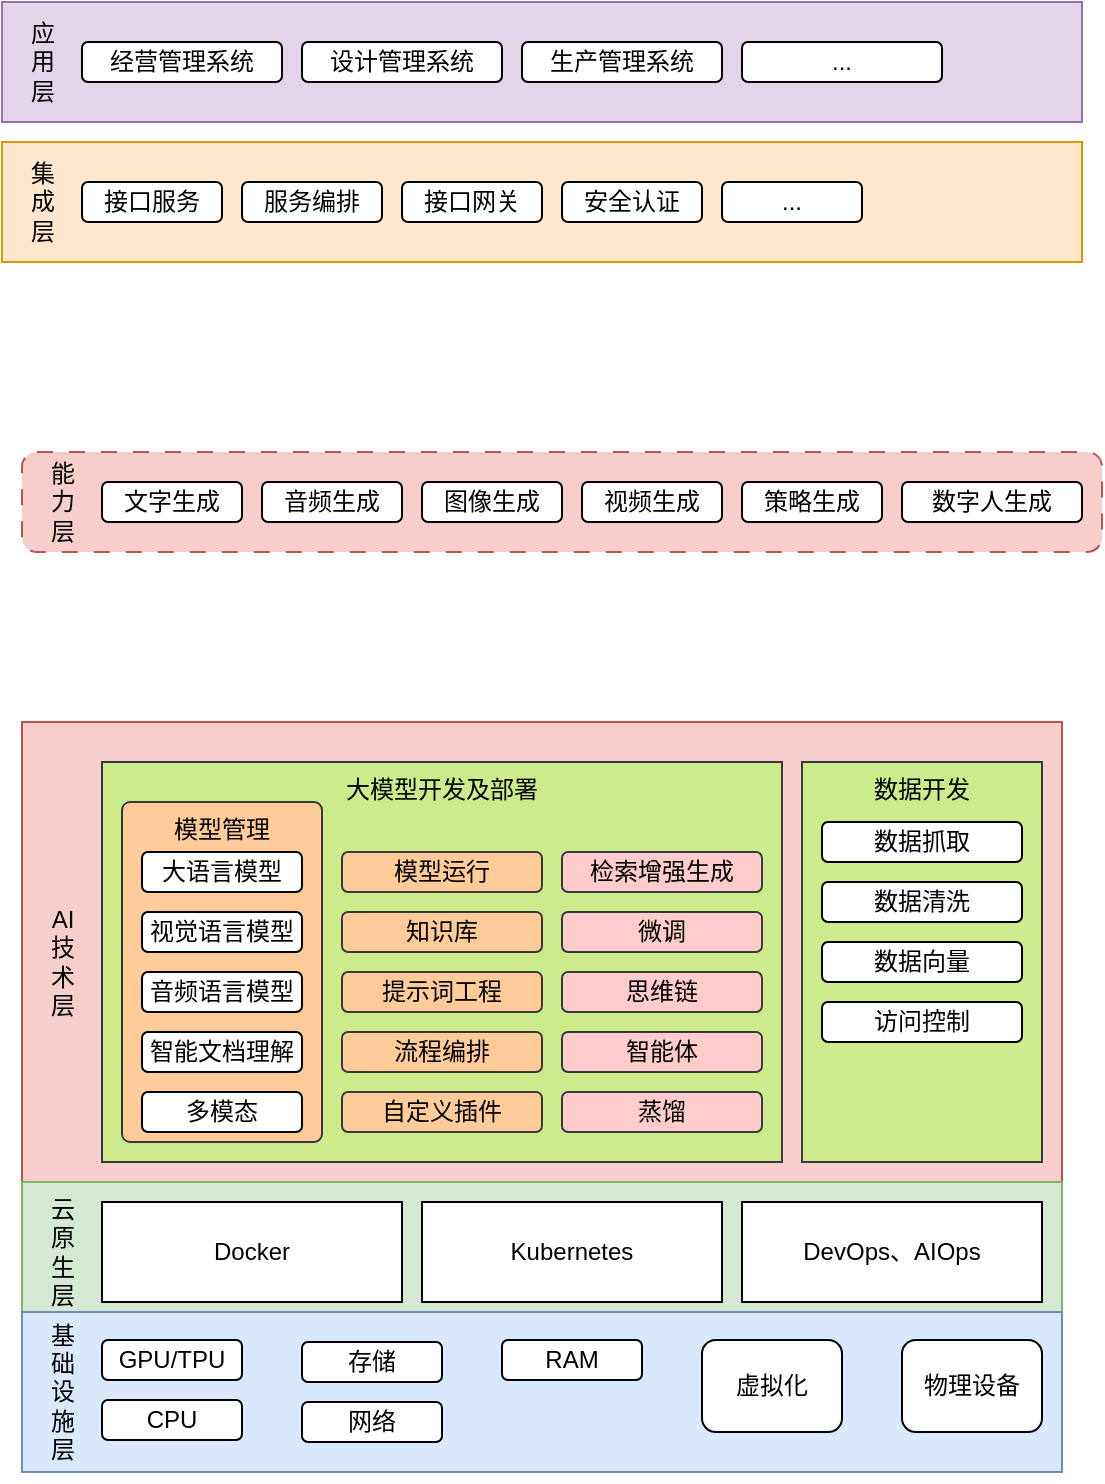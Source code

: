 <mxfile version="27.0.1" pages="2">
  <diagram name="第 1 页" id="veRPcf9bUdk8YbttKOA-">
    <mxGraphModel dx="786" dy="469" grid="1" gridSize="10" guides="1" tooltips="1" connect="1" arrows="1" fold="1" page="1" pageScale="1" pageWidth="827" pageHeight="1169" math="0" shadow="0">
      <root>
        <mxCell id="0" />
        <mxCell id="1" parent="0" />
        <mxCell id="DdCZI7sGwDG0cpfRlnXC-48" value="" style="rounded=0;whiteSpace=wrap;html=1;fillColor=#ffe6cc;strokeColor=#d79b00;" parent="1" vertex="1">
          <mxGeometry x="110" y="160" width="540" height="60" as="geometry" />
        </mxCell>
        <mxCell id="DdCZI7sGwDG0cpfRlnXC-49" value="&lt;div&gt;集&lt;/div&gt;&lt;div&gt;成&lt;/div&gt;&lt;div&gt;&lt;div&gt;&lt;div&gt;层&lt;/div&gt;&lt;/div&gt;&lt;/div&gt;" style="text;html=1;align=center;verticalAlign=middle;resizable=0;points=[];autosize=1;strokeColor=none;fillColor=none;" parent="1" vertex="1">
          <mxGeometry x="110" y="160" width="40" height="60" as="geometry" />
        </mxCell>
        <mxCell id="DdCZI7sGwDG0cpfRlnXC-50" value="接口服务" style="rounded=1;whiteSpace=wrap;html=1;verticalAlign=middle;" parent="1" vertex="1">
          <mxGeometry x="150" y="180" width="70" height="20" as="geometry" />
        </mxCell>
        <mxCell id="DdCZI7sGwDG0cpfRlnXC-51" value="服务编排" style="rounded=1;whiteSpace=wrap;html=1;verticalAlign=middle;" parent="1" vertex="1">
          <mxGeometry x="230" y="180" width="70" height="20" as="geometry" />
        </mxCell>
        <mxCell id="DdCZI7sGwDG0cpfRlnXC-53" value="接口网关" style="rounded=1;whiteSpace=wrap;html=1;verticalAlign=middle;" parent="1" vertex="1">
          <mxGeometry x="310" y="180" width="70" height="20" as="geometry" />
        </mxCell>
        <mxCell id="DdCZI7sGwDG0cpfRlnXC-54" value="安全认证" style="rounded=1;whiteSpace=wrap;html=1;verticalAlign=middle;" parent="1" vertex="1">
          <mxGeometry x="390" y="180" width="70" height="20" as="geometry" />
        </mxCell>
        <mxCell id="DdCZI7sGwDG0cpfRlnXC-55" value="..." style="rounded=1;whiteSpace=wrap;html=1;verticalAlign=middle;" parent="1" vertex="1">
          <mxGeometry x="470" y="180" width="70" height="20" as="geometry" />
        </mxCell>
        <mxCell id="DdCZI7sGwDG0cpfRlnXC-56" value="" style="rounded=0;whiteSpace=wrap;html=1;fillColor=#e1d5e7;strokeColor=#9673a6;" parent="1" vertex="1">
          <mxGeometry x="110" y="90" width="540" height="60" as="geometry" />
        </mxCell>
        <mxCell id="DdCZI7sGwDG0cpfRlnXC-57" value="&lt;div&gt;&lt;span style=&quot;background-color: transparent; color: light-dark(rgb(0, 0, 0), rgb(255, 255, 255));&quot;&gt;应&lt;/span&gt;&lt;/div&gt;&lt;div&gt;&lt;span style=&quot;background-color: transparent; color: light-dark(rgb(0, 0, 0), rgb(255, 255, 255));&quot;&gt;用&lt;/span&gt;&lt;/div&gt;&lt;div&gt;&lt;span style=&quot;background-color: transparent; color: light-dark(rgb(0, 0, 0), rgb(255, 255, 255));&quot;&gt;层&lt;/span&gt;&lt;/div&gt;" style="text;html=1;align=center;verticalAlign=middle;resizable=0;points=[];autosize=1;strokeColor=none;fillColor=none;" parent="1" vertex="1">
          <mxGeometry x="110" y="90" width="40" height="60" as="geometry" />
        </mxCell>
        <mxCell id="DdCZI7sGwDG0cpfRlnXC-58" value="经营管理系统" style="rounded=1;whiteSpace=wrap;html=1;verticalAlign=middle;" parent="1" vertex="1">
          <mxGeometry x="150" y="110" width="100" height="20" as="geometry" />
        </mxCell>
        <mxCell id="DdCZI7sGwDG0cpfRlnXC-59" value="设计管理系统" style="rounded=1;whiteSpace=wrap;html=1;verticalAlign=middle;" parent="1" vertex="1">
          <mxGeometry x="260" y="110" width="100" height="20" as="geometry" />
        </mxCell>
        <mxCell id="DdCZI7sGwDG0cpfRlnXC-60" value="生产管理系统" style="rounded=1;whiteSpace=wrap;html=1;verticalAlign=middle;" parent="1" vertex="1">
          <mxGeometry x="370" y="110" width="100" height="20" as="geometry" />
        </mxCell>
        <mxCell id="DdCZI7sGwDG0cpfRlnXC-62" value="..." style="rounded=1;whiteSpace=wrap;html=1;verticalAlign=middle;" parent="1" vertex="1">
          <mxGeometry x="480" y="110" width="100" height="20" as="geometry" />
        </mxCell>
        <mxCell id="DdCZI7sGwDG0cpfRlnXC-1" value="" style="rounded=0;whiteSpace=wrap;html=1;align=center;horizontal=0;verticalAlign=top;fillColor=#f8cecc;strokeColor=#b85450;" parent="1" vertex="1">
          <mxGeometry x="120" y="450" width="520" height="230" as="geometry" />
        </mxCell>
        <mxCell id="DdCZI7sGwDG0cpfRlnXC-3" value="" style="rounded=0;whiteSpace=wrap;html=1;align=center;horizontal=0;verticalAlign=top;fillColor=#d5e8d4;strokeColor=#82b366;" parent="1" vertex="1">
          <mxGeometry x="120" y="680" width="520" height="70" as="geometry" />
        </mxCell>
        <mxCell id="DdCZI7sGwDG0cpfRlnXC-4" value="" style="rounded=0;whiteSpace=wrap;html=1;align=center;horizontal=0;verticalAlign=top;fillColor=#dae8fc;strokeColor=#6c8ebf;" parent="1" vertex="1">
          <mxGeometry x="120" y="745" width="520" height="80" as="geometry" />
        </mxCell>
        <mxCell id="DdCZI7sGwDG0cpfRlnXC-6" value="基&lt;div&gt;础&lt;/div&gt;&lt;div&gt;设&lt;/div&gt;&lt;div&gt;施&lt;/div&gt;&lt;div&gt;层&lt;/div&gt;" style="text;html=1;align=center;verticalAlign=middle;resizable=0;points=[];autosize=1;strokeColor=none;fillColor=none;" parent="1" vertex="1">
          <mxGeometry x="120" y="740" width="40" height="90" as="geometry" />
        </mxCell>
        <mxCell id="DdCZI7sGwDG0cpfRlnXC-7" value="云&lt;div&gt;原&lt;/div&gt;&lt;div&gt;生&lt;br&gt;&lt;div&gt;层&lt;/div&gt;&lt;/div&gt;" style="text;html=1;align=center;verticalAlign=middle;resizable=0;points=[];autosize=1;strokeColor=none;fillColor=none;" parent="1" vertex="1">
          <mxGeometry x="120" y="680" width="40" height="70" as="geometry" />
        </mxCell>
        <mxCell id="DdCZI7sGwDG0cpfRlnXC-8" value="&lt;div&gt;AI&lt;/div&gt;&lt;div&gt;技&lt;/div&gt;&lt;div&gt;术&lt;/div&gt;&lt;div&gt;&lt;div&gt;&lt;div&gt;层&lt;/div&gt;&lt;/div&gt;&lt;/div&gt;" style="text;html=1;align=center;verticalAlign=middle;resizable=0;points=[];autosize=1;strokeColor=none;fillColor=none;" parent="1" vertex="1">
          <mxGeometry x="120" y="535" width="40" height="70" as="geometry" />
        </mxCell>
        <mxCell id="DdCZI7sGwDG0cpfRlnXC-12" value="大模型开发及部署" style="rounded=0;whiteSpace=wrap;html=1;horizontal=1;verticalAlign=top;fillColor=#cdeb8b;strokeColor=#36393d;" parent="1" vertex="1">
          <mxGeometry x="160" y="470" width="340" height="200" as="geometry" />
        </mxCell>
        <mxCell id="DdCZI7sGwDG0cpfRlnXC-23" value="模型管理" style="rounded=1;whiteSpace=wrap;html=1;fillColor=#ffcc99;strokeColor=#36393d;arcSize=4;verticalAlign=top;" parent="1" vertex="1">
          <mxGeometry x="170" y="490" width="100" height="170" as="geometry" />
        </mxCell>
        <mxCell id="DdCZI7sGwDG0cpfRlnXC-24" value="检索增强生成" style="rounded=1;whiteSpace=wrap;html=1;fillColor=#ffcccc;strokeColor=#36393d;" parent="1" vertex="1">
          <mxGeometry x="390" y="515" width="100" height="20" as="geometry" />
        </mxCell>
        <mxCell id="DdCZI7sGwDG0cpfRlnXC-25" value="模型运行" style="rounded=1;whiteSpace=wrap;html=1;fillColor=#ffcc99;strokeColor=#36393d;" parent="1" vertex="1">
          <mxGeometry x="280" y="515" width="100" height="20" as="geometry" />
        </mxCell>
        <mxCell id="DdCZI7sGwDG0cpfRlnXC-26" value="知识库" style="rounded=1;whiteSpace=wrap;html=1;fillColor=#ffcc99;strokeColor=#36393d;" parent="1" vertex="1">
          <mxGeometry x="280" y="545" width="100" height="20" as="geometry" />
        </mxCell>
        <mxCell id="DdCZI7sGwDG0cpfRlnXC-28" value="提示词工程" style="rounded=1;whiteSpace=wrap;html=1;fillColor=#ffcc99;strokeColor=#36393d;" parent="1" vertex="1">
          <mxGeometry x="280" y="575" width="100" height="20" as="geometry" />
        </mxCell>
        <mxCell id="DdCZI7sGwDG0cpfRlnXC-30" value="微调" style="rounded=1;whiteSpace=wrap;html=1;fillColor=#ffcccc;strokeColor=#36393d;" parent="1" vertex="1">
          <mxGeometry x="390" y="545" width="100" height="20" as="geometry" />
        </mxCell>
        <mxCell id="DdCZI7sGwDG0cpfRlnXC-31" value="思维链" style="rounded=1;whiteSpace=wrap;html=1;fillColor=#ffcccc;strokeColor=#36393d;" parent="1" vertex="1">
          <mxGeometry x="390" y="575" width="100" height="20" as="geometry" />
        </mxCell>
        <mxCell id="DdCZI7sGwDG0cpfRlnXC-32" value="流程编排" style="rounded=1;whiteSpace=wrap;html=1;fillColor=#ffcc99;strokeColor=#36393d;" parent="1" vertex="1">
          <mxGeometry x="280" y="605" width="100" height="20" as="geometry" />
        </mxCell>
        <mxCell id="DdCZI7sGwDG0cpfRlnXC-33" value="智能体" style="rounded=1;whiteSpace=wrap;html=1;fillColor=#ffcccc;strokeColor=#36393d;" parent="1" vertex="1">
          <mxGeometry x="390" y="605" width="100" height="20" as="geometry" />
        </mxCell>
        <mxCell id="DdCZI7sGwDG0cpfRlnXC-35" value="Docker" style="rounded=0;whiteSpace=wrap;html=1;" parent="1" vertex="1">
          <mxGeometry x="160" y="690" width="150" height="50" as="geometry" />
        </mxCell>
        <mxCell id="DdCZI7sGwDG0cpfRlnXC-36" value="Kubernetes" style="rounded=0;whiteSpace=wrap;html=1;" parent="1" vertex="1">
          <mxGeometry x="320" y="690" width="150" height="50" as="geometry" />
        </mxCell>
        <mxCell id="DdCZI7sGwDG0cpfRlnXC-37" value="DevOps、AIOps" style="rounded=0;whiteSpace=wrap;html=1;" parent="1" vertex="1">
          <mxGeometry x="480" y="690" width="150" height="50" as="geometry" />
        </mxCell>
        <mxCell id="DdCZI7sGwDG0cpfRlnXC-38" value="" style="rounded=1;whiteSpace=wrap;html=1;dashed=1;dashPattern=8 8;fillColor=#f8cecc;strokeColor=#b85450;" parent="1" vertex="1">
          <mxGeometry x="120" y="315" width="540" height="50" as="geometry" />
        </mxCell>
        <mxCell id="DdCZI7sGwDG0cpfRlnXC-40" value="&lt;div&gt;&lt;div&gt;能&lt;/div&gt;&lt;div&gt;力&lt;/div&gt;&lt;div&gt;&lt;div&gt;&lt;div&gt;层&lt;/div&gt;&lt;/div&gt;&lt;/div&gt;&lt;/div&gt;" style="text;html=1;align=center;verticalAlign=middle;resizable=0;points=[];autosize=1;strokeColor=none;fillColor=none;" parent="1" vertex="1">
          <mxGeometry x="120" y="310" width="40" height="60" as="geometry" />
        </mxCell>
        <mxCell id="DdCZI7sGwDG0cpfRlnXC-41" value="文字生成" style="rounded=1;whiteSpace=wrap;html=1;verticalAlign=middle;" parent="1" vertex="1">
          <mxGeometry x="160" y="330" width="70" height="20" as="geometry" />
        </mxCell>
        <mxCell id="DdCZI7sGwDG0cpfRlnXC-42" value="音频生成" style="rounded=1;whiteSpace=wrap;html=1;verticalAlign=middle;" parent="1" vertex="1">
          <mxGeometry x="240" y="330" width="70" height="20" as="geometry" />
        </mxCell>
        <mxCell id="DdCZI7sGwDG0cpfRlnXC-43" value="图像生成" style="rounded=1;whiteSpace=wrap;html=1;verticalAlign=middle;" parent="1" vertex="1">
          <mxGeometry x="320" y="330" width="70" height="20" as="geometry" />
        </mxCell>
        <mxCell id="DdCZI7sGwDG0cpfRlnXC-44" value="视频生成" style="rounded=1;whiteSpace=wrap;html=1;verticalAlign=middle;" parent="1" vertex="1">
          <mxGeometry x="400" y="330" width="70" height="20" as="geometry" />
        </mxCell>
        <mxCell id="DdCZI7sGwDG0cpfRlnXC-46" value="策略生成" style="rounded=1;whiteSpace=wrap;html=1;verticalAlign=middle;" parent="1" vertex="1">
          <mxGeometry x="480" y="330" width="70" height="20" as="geometry" />
        </mxCell>
        <mxCell id="DdCZI7sGwDG0cpfRlnXC-47" value="数字人生成" style="rounded=1;whiteSpace=wrap;html=1;verticalAlign=middle;" parent="1" vertex="1">
          <mxGeometry x="560" y="330" width="90" height="20" as="geometry" />
        </mxCell>
        <mxCell id="DdCZI7sGwDG0cpfRlnXC-63" value="GPU/TPU" style="rounded=1;whiteSpace=wrap;html=1;verticalAlign=middle;" parent="1" vertex="1">
          <mxGeometry x="160" y="759" width="70" height="20" as="geometry" />
        </mxCell>
        <mxCell id="DdCZI7sGwDG0cpfRlnXC-64" value="CPU" style="rounded=1;whiteSpace=wrap;html=1;verticalAlign=middle;" parent="1" vertex="1">
          <mxGeometry x="160" y="789" width="70" height="20" as="geometry" />
        </mxCell>
        <mxCell id="DdCZI7sGwDG0cpfRlnXC-66" value="存储" style="rounded=1;whiteSpace=wrap;html=1;verticalAlign=middle;" parent="1" vertex="1">
          <mxGeometry x="260" y="760" width="70" height="20" as="geometry" />
        </mxCell>
        <mxCell id="DdCZI7sGwDG0cpfRlnXC-67" value="网络" style="rounded=1;whiteSpace=wrap;html=1;verticalAlign=middle;" parent="1" vertex="1">
          <mxGeometry x="260" y="790" width="70" height="20" as="geometry" />
        </mxCell>
        <mxCell id="DdCZI7sGwDG0cpfRlnXC-68" value="RAM" style="rounded=1;whiteSpace=wrap;html=1;verticalAlign=middle;" parent="1" vertex="1">
          <mxGeometry x="360" y="759" width="70" height="20" as="geometry" />
        </mxCell>
        <mxCell id="DdCZI7sGwDG0cpfRlnXC-69" value="虚拟化" style="rounded=1;whiteSpace=wrap;html=1;verticalAlign=middle;" parent="1" vertex="1">
          <mxGeometry x="460" y="759" width="70" height="46" as="geometry" />
        </mxCell>
        <mxCell id="DdCZI7sGwDG0cpfRlnXC-70" value="物理设备" style="rounded=1;whiteSpace=wrap;html=1;verticalAlign=middle;" parent="1" vertex="1">
          <mxGeometry x="560" y="759" width="70" height="46" as="geometry" />
        </mxCell>
        <mxCell id="hR596wnbBebLEna1b_4g-1" value="蒸馏" style="rounded=1;whiteSpace=wrap;html=1;fillColor=#ffcccc;strokeColor=#36393d;" parent="1" vertex="1">
          <mxGeometry x="390" y="635" width="100" height="20" as="geometry" />
        </mxCell>
        <mxCell id="DdCZI7sGwDG0cpfRlnXC-13" value="大语言模型" style="rounded=1;whiteSpace=wrap;html=1;" parent="1" vertex="1">
          <mxGeometry x="180" y="515" width="80" height="20" as="geometry" />
        </mxCell>
        <mxCell id="DdCZI7sGwDG0cpfRlnXC-14" value="视觉语言模型" style="rounded=1;whiteSpace=wrap;html=1;" parent="1" vertex="1">
          <mxGeometry x="180" y="545" width="80" height="20" as="geometry" />
        </mxCell>
        <mxCell id="DdCZI7sGwDG0cpfRlnXC-15" value="音频语言模型" style="rounded=1;whiteSpace=wrap;html=1;" parent="1" vertex="1">
          <mxGeometry x="180" y="575" width="80" height="20" as="geometry" />
        </mxCell>
        <mxCell id="DdCZI7sGwDG0cpfRlnXC-16" value="智能文档理解" style="rounded=1;whiteSpace=wrap;html=1;" parent="1" vertex="1">
          <mxGeometry x="180" y="605" width="80" height="20" as="geometry" />
        </mxCell>
        <mxCell id="DdCZI7sGwDG0cpfRlnXC-17" value="多模态" style="rounded=1;whiteSpace=wrap;html=1;" parent="1" vertex="1">
          <mxGeometry x="180" y="635" width="80" height="20" as="geometry" />
        </mxCell>
        <mxCell id="EOySsUCPGL9QiOTKFycX-1" value="自定义插件" style="rounded=1;whiteSpace=wrap;html=1;fillColor=#ffcc99;strokeColor=#36393d;verticalAlign=middle;" vertex="1" parent="1">
          <mxGeometry x="280" y="635" width="100" height="20" as="geometry" />
        </mxCell>
        <mxCell id="DdCZI7sGwDG0cpfRlnXC-11" value="数据开发" style="rounded=0;whiteSpace=wrap;html=1;horizontal=1;verticalAlign=top;fillColor=#cdeb8b;strokeColor=#36393d;" parent="1" vertex="1">
          <mxGeometry x="510" y="470" width="120" height="200" as="geometry" />
        </mxCell>
        <mxCell id="DdCZI7sGwDG0cpfRlnXC-19" value="数据抓取" style="rounded=1;whiteSpace=wrap;html=1;" parent="1" vertex="1">
          <mxGeometry x="520" y="500" width="100" height="20" as="geometry" />
        </mxCell>
        <mxCell id="DdCZI7sGwDG0cpfRlnXC-20" value="数据清洗" style="rounded=1;whiteSpace=wrap;html=1;" parent="1" vertex="1">
          <mxGeometry x="520" y="530" width="100" height="20" as="geometry" />
        </mxCell>
        <mxCell id="DdCZI7sGwDG0cpfRlnXC-21" value="数据向量" style="rounded=1;whiteSpace=wrap;html=1;" parent="1" vertex="1">
          <mxGeometry x="520" y="560" width="100" height="20" as="geometry" />
        </mxCell>
        <mxCell id="DdCZI7sGwDG0cpfRlnXC-22" value="访问控制" style="rounded=1;whiteSpace=wrap;html=1;" parent="1" vertex="1">
          <mxGeometry x="520" y="590" width="100" height="20" as="geometry" />
        </mxCell>
      </root>
    </mxGraphModel>
  </diagram>
  <diagram id="AOFhsI_pm90zHFR3Kuve" name="第 2 页">
    <mxGraphModel dx="786" dy="469" grid="1" gridSize="10" guides="1" tooltips="1" connect="1" arrows="1" fold="1" page="1" pageScale="1" pageWidth="827" pageHeight="1169" math="0" shadow="0">
      <root>
        <mxCell id="0" />
        <mxCell id="1" parent="0" />
        <mxCell id="23LsGYQeWHpihlJRXSzl-1" value="" style="rounded=0;whiteSpace=wrap;html=1;align=left;verticalAlign=top;" parent="1" vertex="1">
          <mxGeometry x="200" y="650" width="400" height="70" as="geometry" />
        </mxCell>
        <mxCell id="23LsGYQeWHpihlJRXSzl-2" value="" style="rounded=0;whiteSpace=wrap;html=1;strokeColor=#FF0000;" parent="1" vertex="1">
          <mxGeometry x="200" y="300" width="400" height="340" as="geometry" />
        </mxCell>
        <mxCell id="23LsGYQeWHpihlJRXSzl-3" value="租户下可复用AI成果集市" style="rounded=0;whiteSpace=wrap;html=1;dashed=1;dashPattern=8 8;verticalAlign=top;align=left;fillColor=#f8cecc;strokeColor=#b85450;" parent="1" vertex="1">
          <mxGeometry x="210" y="310" width="380" height="270" as="geometry" />
        </mxCell>
        <mxCell id="23LsGYQeWHpihlJRXSzl-4" value="多业务系统AI应用集成" style="rounded=0;whiteSpace=wrap;html=1;dashed=1;dashPattern=8 8;align=left;verticalAlign=top;" parent="1" vertex="1">
          <mxGeometry x="200" y="240" width="400" height="50" as="geometry" />
        </mxCell>
        <mxCell id="23LsGYQeWHpihlJRXSzl-6" value="IaaS" style="rounded=0;whiteSpace=wrap;html=1;fillColor=#f5f5f5;fontColor=#333333;strokeColor=#666666;" parent="1" vertex="1">
          <mxGeometry x="140" y="650" width="60" height="70" as="geometry" />
        </mxCell>
        <mxCell id="23LsGYQeWHpihlJRXSzl-8" value="算力" style="rounded=1;whiteSpace=wrap;html=1;" parent="1" vertex="1">
          <mxGeometry x="210" y="690" width="120" height="20" as="geometry" />
        </mxCell>
        <mxCell id="23LsGYQeWHpihlJRXSzl-9" value="容器云平台" style="rounded=1;whiteSpace=wrap;html=1;" parent="1" vertex="1">
          <mxGeometry x="210" y="660" width="380" height="20" as="geometry" />
        </mxCell>
        <mxCell id="23LsGYQeWHpihlJRXSzl-10" value="网络" style="rounded=1;whiteSpace=wrap;html=1;" parent="1" vertex="1">
          <mxGeometry x="340" y="690" width="120" height="20" as="geometry" />
        </mxCell>
        <mxCell id="23LsGYQeWHpihlJRXSzl-11" value="存储" style="rounded=1;whiteSpace=wrap;html=1;" parent="1" vertex="1">
          <mxGeometry x="470" y="690" width="120" height="20" as="geometry" />
        </mxCell>
        <mxCell id="23LsGYQeWHpihlJRXSzl-12" value="MaaS&lt;div&gt;&lt;font style=&quot;color: rgb(255, 255, 255);&quot;&gt;（&lt;span style=&quot;text-align: left;&quot;&gt;类海科轻舟平台，&lt;br&gt;&lt;/span&gt;&lt;span style=&quot;text-align: left; background-color: transparent;&quot;&gt;未来向集团平台迁移&lt;/span&gt;）&lt;/font&gt;&lt;/div&gt;" style="rounded=0;whiteSpace=wrap;html=1;fillColor=#e51400;fontColor=#ffffff;strokeColor=#B20000;" parent="1" vertex="1">
          <mxGeometry x="140" y="430" width="60" height="210" as="geometry" />
        </mxCell>
        <mxCell id="23LsGYQeWHpihlJRXSzl-13" value="数据管理" style="rounded=1;whiteSpace=wrap;html=1;verticalAlign=middle;" parent="1" vertex="1">
          <mxGeometry x="210" y="590" width="60" height="40" as="geometry" />
        </mxCell>
        <mxCell id="23LsGYQeWHpihlJRXSzl-15" value="开发环境" style="rounded=1;whiteSpace=wrap;html=1;verticalAlign=middle;" parent="1" vertex="1">
          <mxGeometry x="290" y="590" width="60" height="40" as="geometry" />
        </mxCell>
        <mxCell id="23LsGYQeWHpihlJRXSzl-17" value="模型训练" style="rounded=1;whiteSpace=wrap;html=1;verticalAlign=middle;" parent="1" vertex="1">
          <mxGeometry x="370" y="590" width="60" height="40" as="geometry" />
        </mxCell>
        <mxCell id="23LsGYQeWHpihlJRXSzl-18" value="部署推理" style="rounded=1;whiteSpace=wrap;html=1;verticalAlign=middle;" parent="1" vertex="1">
          <mxGeometry x="450" y="590" width="60" height="40" as="geometry" />
        </mxCell>
        <mxCell id="23LsGYQeWHpihlJRXSzl-20" value="模型管理" style="rounded=1;whiteSpace=wrap;html=1;verticalAlign=middle;" parent="1" vertex="1">
          <mxGeometry x="530" y="590" width="60" height="40" as="geometry" />
        </mxCell>
        <mxCell id="8MBKhF39qyp4rRD7ff5B-1" value="数据集" style="rounded=1;whiteSpace=wrap;html=1;verticalAlign=middle;" parent="1" vertex="1">
          <mxGeometry x="230" y="550" width="60" height="20" as="geometry" />
        </mxCell>
        <mxCell id="8MBKhF39qyp4rRD7ff5B-3" value="算法" style="rounded=1;whiteSpace=wrap;html=1;verticalAlign=middle;" parent="1" vertex="1">
          <mxGeometry x="300" y="550" width="60" height="20" as="geometry" />
        </mxCell>
        <mxCell id="8MBKhF39qyp4rRD7ff5B-4" value="模型" style="rounded=1;whiteSpace=wrap;html=1;verticalAlign=middle;" parent="1" vertex="1">
          <mxGeometry x="370" y="550" width="60" height="20" as="geometry" />
        </mxCell>
        <mxCell id="8MBKhF39qyp4rRD7ff5B-5" value="AI流程" style="rounded=1;whiteSpace=wrap;html=1;verticalAlign=middle;" parent="1" vertex="1">
          <mxGeometry x="440" y="550" width="60" height="20" as="geometry" />
        </mxCell>
        <mxCell id="8MBKhF39qyp4rRD7ff5B-6" value="AI应用" style="rounded=1;whiteSpace=wrap;html=1;verticalAlign=middle;" parent="1" vertex="1">
          <mxGeometry x="510" y="550" width="60" height="20" as="geometry" />
        </mxCell>
        <mxCell id="8MBKhF39qyp4rRD7ff5B-8" value="多场景" style="rounded=1;whiteSpace=wrap;html=1;fillColor=#dae8fc;strokeColor=#6c8ebf;align=left;verticalAlign=top;" parent="1" vertex="1">
          <mxGeometry x="230" y="460" width="340" height="80" as="geometry" />
        </mxCell>
        <mxCell id="FGox7lNxDhhM5VdA5FkT-1" value="应用层" style="rounded=0;whiteSpace=wrap;html=1;fillColor=#f5f5f5;fontColor=#333333;strokeColor=#666666;" parent="1" vertex="1">
          <mxGeometry x="140" y="240" width="60" height="50" as="geometry" />
        </mxCell>
        <mxCell id="FGox7lNxDhhM5VdA5FkT-2" value="数字员工" style="rounded=1;whiteSpace=wrap;html=1;verticalAlign=middle;" parent="1" vertex="1">
          <mxGeometry x="240" y="480" width="100" height="20" as="geometry" />
        </mxCell>
        <mxCell id="FGox7lNxDhhM5VdA5FkT-3" value="知识图谱" style="rounded=1;whiteSpace=wrap;html=1;verticalAlign=middle;" parent="1" vertex="1">
          <mxGeometry x="350" y="480" width="100" height="20" as="geometry" />
        </mxCell>
        <mxCell id="FGox7lNxDhhM5VdA5FkT-4" value="垂域模型" style="rounded=1;whiteSpace=wrap;html=1;verticalAlign=middle;" parent="1" vertex="1">
          <mxGeometry x="460" y="480" width="100" height="20" as="geometry" />
        </mxCell>
        <mxCell id="FGox7lNxDhhM5VdA5FkT-6" value="……" style="rounded=1;whiteSpace=wrap;html=1;verticalAlign=middle;" parent="1" vertex="1">
          <mxGeometry x="350" y="510" width="100" height="20" as="geometry" />
        </mxCell>
        <mxCell id="FGox7lNxDhhM5VdA5FkT-8" value="" style="shape=singleArrow;whiteSpace=wrap;html=1;" parent="1" vertex="1">
          <mxGeometry x="580" y="540" width="60" height="40" as="geometry" />
        </mxCell>
        <mxCell id="FGox7lNxDhhM5VdA5FkT-11" value="" style="shape=singleArrow;whiteSpace=wrap;html=1;arrowWidth=0.317;arrowSize=0.167;" parent="1" vertex="1">
          <mxGeometry x="560" y="480" width="80" height="40" as="geometry" />
        </mxCell>
        <mxCell id="FGox7lNxDhhM5VdA5FkT-10" value="重工租户下&lt;div&gt;AI服务能力&lt;/div&gt;&lt;div&gt;沉淀&lt;/div&gt;" style="text;html=1;align=center;verticalAlign=middle;resizable=0;points=[];autosize=1;strokeColor=none;fillColor=none;" parent="1" vertex="1">
          <mxGeometry x="640" y="525" width="80" height="60" as="geometry" />
        </mxCell>
        <mxCell id="FGox7lNxDhhM5VdA5FkT-12" value="多业务场景&lt;div&gt;AI开发&lt;/div&gt;" style="text;html=1;align=center;verticalAlign=middle;resizable=0;points=[];autosize=1;strokeColor=none;fillColor=none;" parent="1" vertex="1">
          <mxGeometry x="640" y="475" width="80" height="40" as="geometry" />
        </mxCell>
        <mxCell id="FGox7lNxDhhM5VdA5FkT-13" value="修船报价、计价" style="rounded=1;whiteSpace=wrap;html=1;verticalAlign=middle;" parent="1" vertex="1">
          <mxGeometry x="240" y="510" width="100" height="20" as="geometry" />
        </mxCell>
      </root>
    </mxGraphModel>
  </diagram>
</mxfile>
